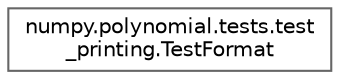 digraph "Graphical Class Hierarchy"
{
 // LATEX_PDF_SIZE
  bgcolor="transparent";
  edge [fontname=Helvetica,fontsize=10,labelfontname=Helvetica,labelfontsize=10];
  node [fontname=Helvetica,fontsize=10,shape=box,height=0.2,width=0.4];
  rankdir="LR";
  Node0 [id="Node000000",label="numpy.polynomial.tests.test\l_printing.TestFormat",height=0.2,width=0.4,color="grey40", fillcolor="white", style="filled",URL="$dd/d84/classnumpy_1_1polynomial_1_1tests_1_1test__printing_1_1TestFormat.html",tooltip=" "];
}

